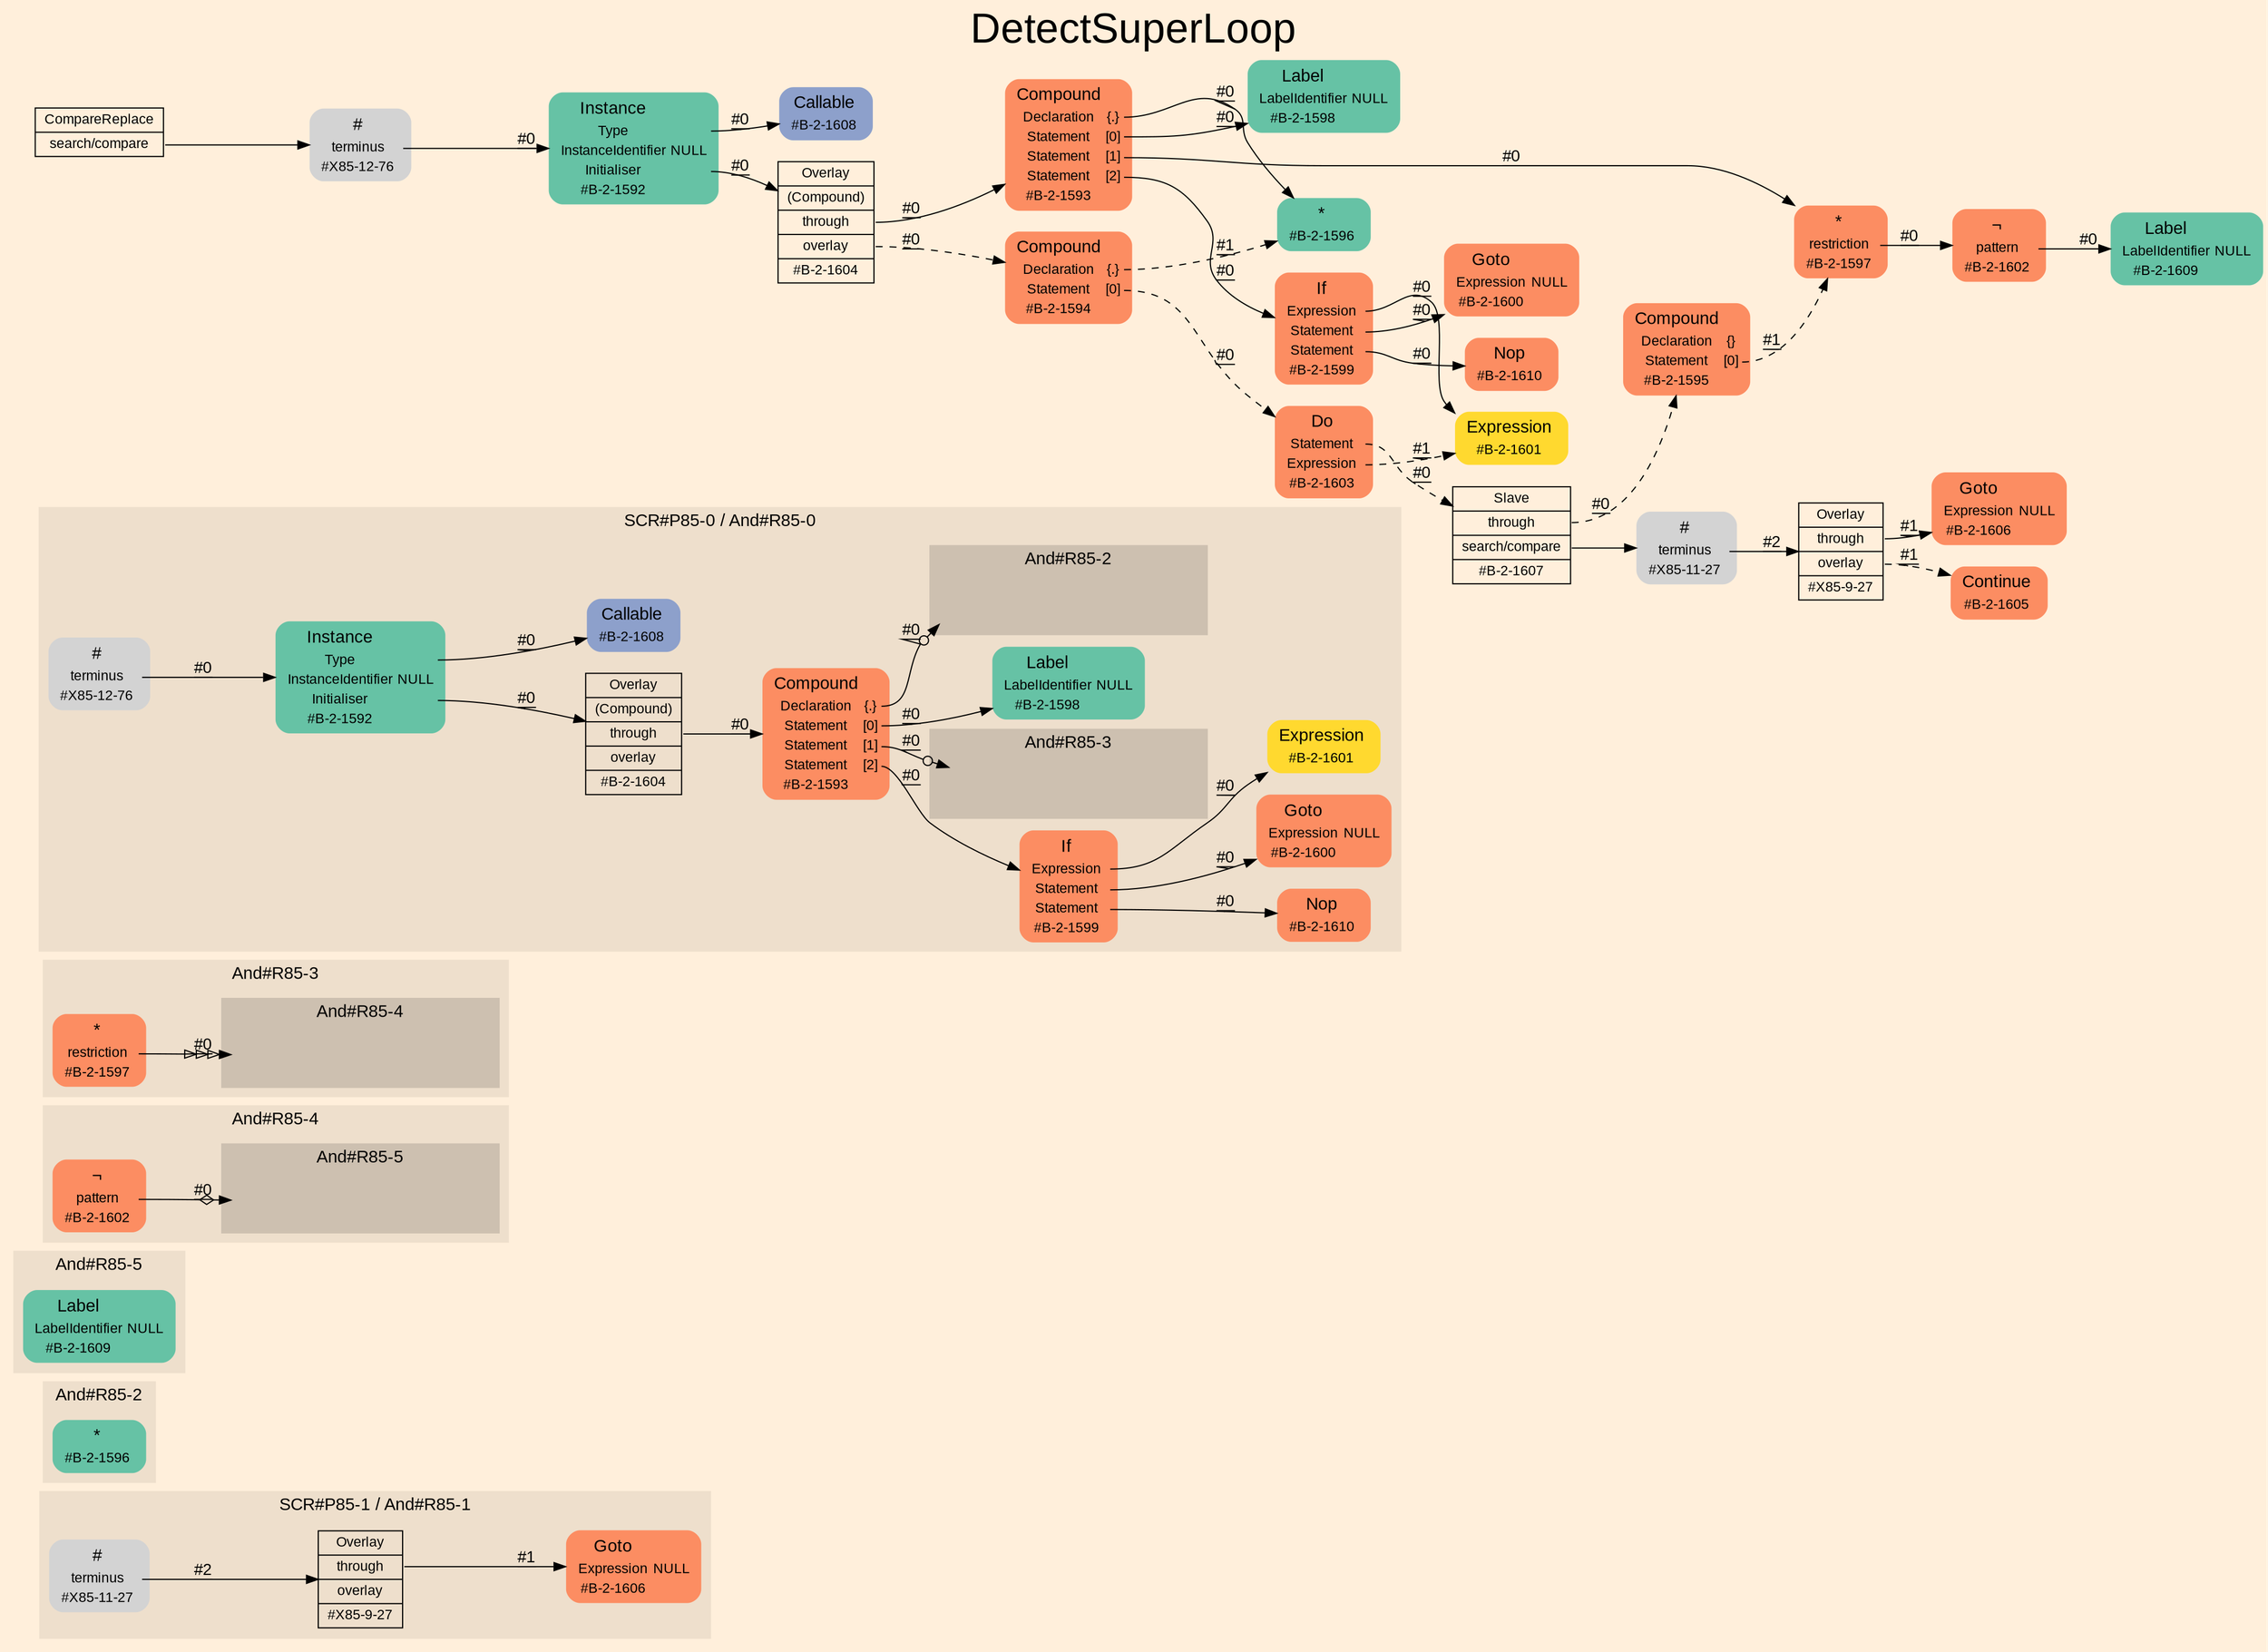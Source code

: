 digraph "DetectSuperLoop" {
label = "DetectSuperLoop"
labelloc = t
fontsize = "36"
graph [
    rankdir = "LR"
    ranksep = 0.3
    bgcolor = antiquewhite1
    color = black
    fontcolor = black
    fontname = "Arial"
];
node [
    fontname = "Arial"
];
edge [
    fontname = "Arial"
];

// -------------------- figure And#R85-1 --------------------
// -------- region And#R85-1 ----------
subgraph "clusterAnd#R85-1" {
    label = "SCR#P85-1 / And#R85-1"
    style = "filled"
    color = antiquewhite2
    fontsize = "15"
    "And#R85-1/#X85-11-27" [
        // -------- block And#R85-1/#X85-11-27 ----------
        shape = "plaintext"
        label = <<TABLE BORDER="0" CELLBORDER="0" CELLSPACING="0">
         <TR><TD><FONT POINT-SIZE="15.0">#</FONT></TD><TD></TD></TR>
         <TR><TD>terminus</TD><TD PORT="port0"></TD></TR>
         <TR><TD>#X85-11-27</TD><TD PORT="port1"></TD></TR>
        </TABLE>>
        style = "rounded,filled"
        fontsize = "12"
    ];
    
    "And#R85-1/#X85-9-27" [
        // -------- block And#R85-1/#X85-9-27 ----------
        shape = "record"
        fillcolor = antiquewhite2
        label = "<fixed> Overlay | <port0> through | <port1> overlay | <port2> #X85-9-27"
        style = "filled"
        fontsize = "12"
        color = black
        fontcolor = black
    ];
    
    "And#R85-1/#B-2-1606" [
        // -------- block And#R85-1/#B-2-1606 ----------
        shape = "plaintext"
        fillcolor = "/set28/2"
        label = <<TABLE BORDER="0" CELLBORDER="0" CELLSPACING="0">
         <TR><TD><FONT POINT-SIZE="15.0">Goto</FONT></TD><TD></TD></TR>
         <TR><TD>Expression</TD><TD PORT="port0">NULL</TD></TR>
         <TR><TD>#B-2-1606</TD><TD PORT="port1"></TD></TR>
        </TABLE>>
        style = "rounded,filled"
        fontsize = "12"
    ];
    
}

"And#R85-1/#X85-11-27":port0 -> "And#R85-1/#X85-9-27" [
    label = "#2"
    decorate = true
    color = black
    fontcolor = black
];

"And#R85-1/#X85-9-27":port0 -> "And#R85-1/#B-2-1606" [
    label = "#1"
    decorate = true
    color = black
    fontcolor = black
];


// -------------------- figure And#R85-2 --------------------
// -------- region And#R85-2 ----------
subgraph "clusterAnd#R85-2" {
    label = "And#R85-2"
    style = "filled"
    color = antiquewhite2
    fontsize = "15"
    "And#R85-2/#B-2-1596" [
        // -------- block And#R85-2/#B-2-1596 ----------
        shape = "plaintext"
        fillcolor = "/set28/1"
        label = <<TABLE BORDER="0" CELLBORDER="0" CELLSPACING="0">
         <TR><TD><FONT POINT-SIZE="15.0">*</FONT></TD><TD></TD></TR>
         <TR><TD>#B-2-1596</TD><TD PORT="port0"></TD></TR>
        </TABLE>>
        style = "rounded,filled"
        fontsize = "12"
    ];
    
}


// -------------------- figure And#R85-5 --------------------
// -------- region And#R85-5 ----------
subgraph "clusterAnd#R85-5" {
    label = "And#R85-5"
    style = "filled"
    color = antiquewhite2
    fontsize = "15"
    "And#R85-5/#B-2-1609" [
        // -------- block And#R85-5/#B-2-1609 ----------
        shape = "plaintext"
        fillcolor = "/set28/1"
        label = <<TABLE BORDER="0" CELLBORDER="0" CELLSPACING="0">
         <TR><TD><FONT POINT-SIZE="15.0">Label</FONT></TD><TD></TD></TR>
         <TR><TD>LabelIdentifier</TD><TD PORT="port0">NULL</TD></TR>
         <TR><TD>#B-2-1609</TD><TD PORT="port1"></TD></TR>
        </TABLE>>
        style = "rounded,filled"
        fontsize = "12"
    ];
    
}


// -------------------- figure And#R85-4 --------------------
// -------- region And#R85-4 ----------
subgraph "clusterAnd#R85-4" {
    label = "And#R85-4"
    style = "filled"
    color = antiquewhite2
    fontsize = "15"
    "And#R85-4/#B-2-1602" [
        // -------- block And#R85-4/#B-2-1602 ----------
        shape = "plaintext"
        fillcolor = "/set28/2"
        label = <<TABLE BORDER="0" CELLBORDER="0" CELLSPACING="0">
         <TR><TD><FONT POINT-SIZE="15.0">¬</FONT></TD><TD></TD></TR>
         <TR><TD>pattern</TD><TD PORT="port0"></TD></TR>
         <TR><TD>#B-2-1602</TD><TD PORT="port1"></TD></TR>
        </TABLE>>
        style = "rounded,filled"
        fontsize = "12"
    ];
    
    // -------- region And#R85-4/And#R85-5 ----------
    subgraph "clusterAnd#R85-4/And#R85-5" {
        label = "And#R85-5"
        style = "filled"
        color = antiquewhite3
        fontsize = "15"
        "And#R85-4/And#R85-5/#B-2-1609" [
            // -------- block And#R85-4/And#R85-5/#B-2-1609 ----------
            shape = none
            fillcolor = "/set28/1"
            style = "invisible"
        ];
        
    }
    
}

"And#R85-4/#B-2-1602":port0 -> "And#R85-4/And#R85-5/#B-2-1609" [
    arrowhead="normalnoneodiamond"
    label = "#0"
    decorate = true
    color = black
    fontcolor = black
];


// -------------------- figure And#R85-3 --------------------
// -------- region And#R85-3 ----------
subgraph "clusterAnd#R85-3" {
    label = "And#R85-3"
    style = "filled"
    color = antiquewhite2
    fontsize = "15"
    "And#R85-3/#B-2-1597" [
        // -------- block And#R85-3/#B-2-1597 ----------
        shape = "plaintext"
        fillcolor = "/set28/2"
        label = <<TABLE BORDER="0" CELLBORDER="0" CELLSPACING="0">
         <TR><TD><FONT POINT-SIZE="15.0">*</FONT></TD><TD></TD></TR>
         <TR><TD>restriction</TD><TD PORT="port0"></TD></TR>
         <TR><TD>#B-2-1597</TD><TD PORT="port1"></TD></TR>
        </TABLE>>
        style = "rounded,filled"
        fontsize = "12"
    ];
    
    // -------- region And#R85-3/And#R85-4 ----------
    subgraph "clusterAnd#R85-3/And#R85-4" {
        label = "And#R85-4"
        style = "filled"
        color = antiquewhite3
        fontsize = "15"
        "And#R85-3/And#R85-4/#B-2-1602" [
            // -------- block And#R85-3/And#R85-4/#B-2-1602 ----------
            shape = none
            fillcolor = "/set28/2"
            style = "invisible"
        ];
        
    }
    
}

"And#R85-3/#B-2-1597":port0 -> "And#R85-3/And#R85-4/#B-2-1602" [
    arrowhead="normalonormalonormalonormal"
    label = "#0"
    decorate = true
    color = black
    fontcolor = black
];


// -------------------- figure And#R85-0 --------------------
// -------- region And#R85-0 ----------
subgraph "clusterAnd#R85-0" {
    label = "SCR#P85-0 / And#R85-0"
    style = "filled"
    color = antiquewhite2
    fontsize = "15"
    "And#R85-0/#B-2-1598" [
        // -------- block And#R85-0/#B-2-1598 ----------
        shape = "plaintext"
        fillcolor = "/set28/1"
        label = <<TABLE BORDER="0" CELLBORDER="0" CELLSPACING="0">
         <TR><TD><FONT POINT-SIZE="15.0">Label</FONT></TD><TD></TD></TR>
         <TR><TD>LabelIdentifier</TD><TD PORT="port0">NULL</TD></TR>
         <TR><TD>#B-2-1598</TD><TD PORT="port1"></TD></TR>
        </TABLE>>
        style = "rounded,filled"
        fontsize = "12"
    ];
    
    "And#R85-0/#X85-12-76" [
        // -------- block And#R85-0/#X85-12-76 ----------
        shape = "plaintext"
        label = <<TABLE BORDER="0" CELLBORDER="0" CELLSPACING="0">
         <TR><TD><FONT POINT-SIZE="15.0">#</FONT></TD><TD></TD></TR>
         <TR><TD>terminus</TD><TD PORT="port0"></TD></TR>
         <TR><TD>#X85-12-76</TD><TD PORT="port1"></TD></TR>
        </TABLE>>
        style = "rounded,filled"
        fontsize = "12"
    ];
    
    "And#R85-0/#B-2-1599" [
        // -------- block And#R85-0/#B-2-1599 ----------
        shape = "plaintext"
        fillcolor = "/set28/2"
        label = <<TABLE BORDER="0" CELLBORDER="0" CELLSPACING="0">
         <TR><TD><FONT POINT-SIZE="15.0">If</FONT></TD><TD></TD></TR>
         <TR><TD>Expression</TD><TD PORT="port0"></TD></TR>
         <TR><TD>Statement</TD><TD PORT="port1"></TD></TR>
         <TR><TD>Statement</TD><TD PORT="port2"></TD></TR>
         <TR><TD>#B-2-1599</TD><TD PORT="port3"></TD></TR>
        </TABLE>>
        style = "rounded,filled"
        fontsize = "12"
    ];
    
    "And#R85-0/#B-2-1610" [
        // -------- block And#R85-0/#B-2-1610 ----------
        shape = "plaintext"
        fillcolor = "/set28/2"
        label = <<TABLE BORDER="0" CELLBORDER="0" CELLSPACING="0">
         <TR><TD><FONT POINT-SIZE="15.0">Nop</FONT></TD><TD></TD></TR>
         <TR><TD>#B-2-1610</TD><TD PORT="port0"></TD></TR>
        </TABLE>>
        style = "rounded,filled"
        fontsize = "12"
    ];
    
    "And#R85-0/#B-2-1592" [
        // -------- block And#R85-0/#B-2-1592 ----------
        shape = "plaintext"
        fillcolor = "/set28/1"
        label = <<TABLE BORDER="0" CELLBORDER="0" CELLSPACING="0">
         <TR><TD><FONT POINT-SIZE="15.0">Instance</FONT></TD><TD></TD></TR>
         <TR><TD>Type</TD><TD PORT="port0"></TD></TR>
         <TR><TD>InstanceIdentifier</TD><TD PORT="port1">NULL</TD></TR>
         <TR><TD>Initialiser</TD><TD PORT="port2"></TD></TR>
         <TR><TD>#B-2-1592</TD><TD PORT="port3"></TD></TR>
        </TABLE>>
        style = "rounded,filled"
        fontsize = "12"
    ];
    
    "And#R85-0/#B-2-1604" [
        // -------- block And#R85-0/#B-2-1604 ----------
        shape = "record"
        fillcolor = antiquewhite2
        label = "<fixed> Overlay | <port0> (Compound) | <port1> through | <port2> overlay | <port3> #B-2-1604"
        style = "filled"
        fontsize = "12"
        color = black
        fontcolor = black
    ];
    
    "And#R85-0/#B-2-1593" [
        // -------- block And#R85-0/#B-2-1593 ----------
        shape = "plaintext"
        fillcolor = "/set28/2"
        label = <<TABLE BORDER="0" CELLBORDER="0" CELLSPACING="0">
         <TR><TD><FONT POINT-SIZE="15.0">Compound</FONT></TD><TD></TD></TR>
         <TR><TD>Declaration</TD><TD PORT="port0">{.}</TD></TR>
         <TR><TD>Statement</TD><TD PORT="port1">[0]</TD></TR>
         <TR><TD>Statement</TD><TD PORT="port2">[1]</TD></TR>
         <TR><TD>Statement</TD><TD PORT="port3">[2]</TD></TR>
         <TR><TD>#B-2-1593</TD><TD PORT="port4"></TD></TR>
        </TABLE>>
        style = "rounded,filled"
        fontsize = "12"
    ];
    
    "And#R85-0/#B-2-1608" [
        // -------- block And#R85-0/#B-2-1608 ----------
        shape = "plaintext"
        fillcolor = "/set28/3"
        label = <<TABLE BORDER="0" CELLBORDER="0" CELLSPACING="0">
         <TR><TD><FONT POINT-SIZE="15.0">Callable</FONT></TD><TD></TD></TR>
         <TR><TD>#B-2-1608</TD><TD PORT="port0"></TD></TR>
        </TABLE>>
        style = "rounded,filled"
        fontsize = "12"
    ];
    
    "And#R85-0/#B-2-1601" [
        // -------- block And#R85-0/#B-2-1601 ----------
        shape = "plaintext"
        fillcolor = "/set28/6"
        label = <<TABLE BORDER="0" CELLBORDER="0" CELLSPACING="0">
         <TR><TD><FONT POINT-SIZE="15.0">Expression</FONT></TD><TD></TD></TR>
         <TR><TD>#B-2-1601</TD><TD PORT="port0"></TD></TR>
        </TABLE>>
        style = "rounded,filled"
        fontsize = "12"
    ];
    
    "And#R85-0/#B-2-1600" [
        // -------- block And#R85-0/#B-2-1600 ----------
        shape = "plaintext"
        fillcolor = "/set28/2"
        label = <<TABLE BORDER="0" CELLBORDER="0" CELLSPACING="0">
         <TR><TD><FONT POINT-SIZE="15.0">Goto</FONT></TD><TD></TD></TR>
         <TR><TD>Expression</TD><TD PORT="port0">NULL</TD></TR>
         <TR><TD>#B-2-1600</TD><TD PORT="port1"></TD></TR>
        </TABLE>>
        style = "rounded,filled"
        fontsize = "12"
    ];
    
    // -------- region And#R85-0/And#R85-2 ----------
    subgraph "clusterAnd#R85-0/And#R85-2" {
        label = "And#R85-2"
        style = "filled"
        color = antiquewhite3
        fontsize = "15"
        "And#R85-0/And#R85-2/#B-2-1596" [
            // -------- block And#R85-0/And#R85-2/#B-2-1596 ----------
            shape = none
            fillcolor = "/set28/1"
            style = "invisible"
        ];
        
    }
    
    // -------- region And#R85-0/And#R85-3 ----------
    subgraph "clusterAnd#R85-0/And#R85-3" {
        label = "And#R85-3"
        style = "filled"
        color = antiquewhite3
        fontsize = "15"
        "And#R85-0/And#R85-3/#B-2-1597" [
            // -------- block And#R85-0/And#R85-3/#B-2-1597 ----------
            shape = none
            fillcolor = "/set28/2"
            style = "invisible"
        ];
        
    }
    
}

"And#R85-0/#X85-12-76":port0 -> "And#R85-0/#B-2-1592" [
    label = "#0"
    decorate = true
    color = black
    fontcolor = black
];

"And#R85-0/#B-2-1599":port0 -> "And#R85-0/#B-2-1601" [
    label = "#0"
    decorate = true
    color = black
    fontcolor = black
];

"And#R85-0/#B-2-1599":port1 -> "And#R85-0/#B-2-1600" [
    label = "#0"
    decorate = true
    color = black
    fontcolor = black
];

"And#R85-0/#B-2-1599":port2 -> "And#R85-0/#B-2-1610" [
    label = "#0"
    decorate = true
    color = black
    fontcolor = black
];

"And#R85-0/#B-2-1592":port0 -> "And#R85-0/#B-2-1608" [
    label = "#0"
    decorate = true
    color = black
    fontcolor = black
];

"And#R85-0/#B-2-1592":port2 -> "And#R85-0/#B-2-1604" [
    label = "#0"
    decorate = true
    color = black
    fontcolor = black
];

"And#R85-0/#B-2-1604":port1 -> "And#R85-0/#B-2-1593" [
    label = "#0"
    decorate = true
    color = black
    fontcolor = black
];

"And#R85-0/#B-2-1593":port0 -> "And#R85-0/And#R85-2/#B-2-1596" [
    arrowhead="normalnoneodot"
    label = "#0"
    decorate = true
    color = black
    fontcolor = black
];

"And#R85-0/#B-2-1593":port1 -> "And#R85-0/#B-2-1598" [
    label = "#0"
    decorate = true
    color = black
    fontcolor = black
];

"And#R85-0/#B-2-1593":port2 -> "And#R85-0/And#R85-3/#B-2-1597" [
    arrowhead="normalnoneodot"
    label = "#0"
    decorate = true
    color = black
    fontcolor = black
];

"And#R85-0/#B-2-1593":port3 -> "And#R85-0/#B-2-1599" [
    label = "#0"
    decorate = true
    color = black
    fontcolor = black
];


// -------------------- transformation figure --------------------
"CR#X85-10-85" [
    // -------- block CR#X85-10-85 ----------
    shape = "record"
    fillcolor = antiquewhite1
    label = "<fixed> CompareReplace | <port0> search/compare"
    style = "filled"
    fontsize = "12"
    color = black
    fontcolor = black
];

"#X85-12-76" [
    // -------- block #X85-12-76 ----------
    shape = "plaintext"
    label = <<TABLE BORDER="0" CELLBORDER="0" CELLSPACING="0">
     <TR><TD><FONT POINT-SIZE="15.0">#</FONT></TD><TD></TD></TR>
     <TR><TD>terminus</TD><TD PORT="port0"></TD></TR>
     <TR><TD>#X85-12-76</TD><TD PORT="port1"></TD></TR>
    </TABLE>>
    style = "rounded,filled"
    fontsize = "12"
];

"#B-2-1592" [
    // -------- block #B-2-1592 ----------
    shape = "plaintext"
    fillcolor = "/set28/1"
    label = <<TABLE BORDER="0" CELLBORDER="0" CELLSPACING="0">
     <TR><TD><FONT POINT-SIZE="15.0">Instance</FONT></TD><TD></TD></TR>
     <TR><TD>Type</TD><TD PORT="port0"></TD></TR>
     <TR><TD>InstanceIdentifier</TD><TD PORT="port1">NULL</TD></TR>
     <TR><TD>Initialiser</TD><TD PORT="port2"></TD></TR>
     <TR><TD>#B-2-1592</TD><TD PORT="port3"></TD></TR>
    </TABLE>>
    style = "rounded,filled"
    fontsize = "12"
];

"#B-2-1608" [
    // -------- block #B-2-1608 ----------
    shape = "plaintext"
    fillcolor = "/set28/3"
    label = <<TABLE BORDER="0" CELLBORDER="0" CELLSPACING="0">
     <TR><TD><FONT POINT-SIZE="15.0">Callable</FONT></TD><TD></TD></TR>
     <TR><TD>#B-2-1608</TD><TD PORT="port0"></TD></TR>
    </TABLE>>
    style = "rounded,filled"
    fontsize = "12"
];

"#B-2-1604" [
    // -------- block #B-2-1604 ----------
    shape = "record"
    fillcolor = antiquewhite1
    label = "<fixed> Overlay | <port0> (Compound) | <port1> through | <port2> overlay | <port3> #B-2-1604"
    style = "filled"
    fontsize = "12"
    color = black
    fontcolor = black
];

"#B-2-1593" [
    // -------- block #B-2-1593 ----------
    shape = "plaintext"
    fillcolor = "/set28/2"
    label = <<TABLE BORDER="0" CELLBORDER="0" CELLSPACING="0">
     <TR><TD><FONT POINT-SIZE="15.0">Compound</FONT></TD><TD></TD></TR>
     <TR><TD>Declaration</TD><TD PORT="port0">{.}</TD></TR>
     <TR><TD>Statement</TD><TD PORT="port1">[0]</TD></TR>
     <TR><TD>Statement</TD><TD PORT="port2">[1]</TD></TR>
     <TR><TD>Statement</TD><TD PORT="port3">[2]</TD></TR>
     <TR><TD>#B-2-1593</TD><TD PORT="port4"></TD></TR>
    </TABLE>>
    style = "rounded,filled"
    fontsize = "12"
];

"#B-2-1596" [
    // -------- block #B-2-1596 ----------
    shape = "plaintext"
    fillcolor = "/set28/1"
    label = <<TABLE BORDER="0" CELLBORDER="0" CELLSPACING="0">
     <TR><TD><FONT POINT-SIZE="15.0">*</FONT></TD><TD></TD></TR>
     <TR><TD>#B-2-1596</TD><TD PORT="port0"></TD></TR>
    </TABLE>>
    style = "rounded,filled"
    fontsize = "12"
];

"#B-2-1598" [
    // -------- block #B-2-1598 ----------
    shape = "plaintext"
    fillcolor = "/set28/1"
    label = <<TABLE BORDER="0" CELLBORDER="0" CELLSPACING="0">
     <TR><TD><FONT POINT-SIZE="15.0">Label</FONT></TD><TD></TD></TR>
     <TR><TD>LabelIdentifier</TD><TD PORT="port0">NULL</TD></TR>
     <TR><TD>#B-2-1598</TD><TD PORT="port1"></TD></TR>
    </TABLE>>
    style = "rounded,filled"
    fontsize = "12"
];

"#B-2-1597" [
    // -------- block #B-2-1597 ----------
    shape = "plaintext"
    fillcolor = "/set28/2"
    label = <<TABLE BORDER="0" CELLBORDER="0" CELLSPACING="0">
     <TR><TD><FONT POINT-SIZE="15.0">*</FONT></TD><TD></TD></TR>
     <TR><TD>restriction</TD><TD PORT="port0"></TD></TR>
     <TR><TD>#B-2-1597</TD><TD PORT="port1"></TD></TR>
    </TABLE>>
    style = "rounded,filled"
    fontsize = "12"
];

"#B-2-1602" [
    // -------- block #B-2-1602 ----------
    shape = "plaintext"
    fillcolor = "/set28/2"
    label = <<TABLE BORDER="0" CELLBORDER="0" CELLSPACING="0">
     <TR><TD><FONT POINT-SIZE="15.0">¬</FONT></TD><TD></TD></TR>
     <TR><TD>pattern</TD><TD PORT="port0"></TD></TR>
     <TR><TD>#B-2-1602</TD><TD PORT="port1"></TD></TR>
    </TABLE>>
    style = "rounded,filled"
    fontsize = "12"
];

"#B-2-1609" [
    // -------- block #B-2-1609 ----------
    shape = "plaintext"
    fillcolor = "/set28/1"
    label = <<TABLE BORDER="0" CELLBORDER="0" CELLSPACING="0">
     <TR><TD><FONT POINT-SIZE="15.0">Label</FONT></TD><TD></TD></TR>
     <TR><TD>LabelIdentifier</TD><TD PORT="port0">NULL</TD></TR>
     <TR><TD>#B-2-1609</TD><TD PORT="port1"></TD></TR>
    </TABLE>>
    style = "rounded,filled"
    fontsize = "12"
];

"#B-2-1599" [
    // -------- block #B-2-1599 ----------
    shape = "plaintext"
    fillcolor = "/set28/2"
    label = <<TABLE BORDER="0" CELLBORDER="0" CELLSPACING="0">
     <TR><TD><FONT POINT-SIZE="15.0">If</FONT></TD><TD></TD></TR>
     <TR><TD>Expression</TD><TD PORT="port0"></TD></TR>
     <TR><TD>Statement</TD><TD PORT="port1"></TD></TR>
     <TR><TD>Statement</TD><TD PORT="port2"></TD></TR>
     <TR><TD>#B-2-1599</TD><TD PORT="port3"></TD></TR>
    </TABLE>>
    style = "rounded,filled"
    fontsize = "12"
];

"#B-2-1601" [
    // -------- block #B-2-1601 ----------
    shape = "plaintext"
    fillcolor = "/set28/6"
    label = <<TABLE BORDER="0" CELLBORDER="0" CELLSPACING="0">
     <TR><TD><FONT POINT-SIZE="15.0">Expression</FONT></TD><TD></TD></TR>
     <TR><TD>#B-2-1601</TD><TD PORT="port0"></TD></TR>
    </TABLE>>
    style = "rounded,filled"
    fontsize = "12"
];

"#B-2-1600" [
    // -------- block #B-2-1600 ----------
    shape = "plaintext"
    fillcolor = "/set28/2"
    label = <<TABLE BORDER="0" CELLBORDER="0" CELLSPACING="0">
     <TR><TD><FONT POINT-SIZE="15.0">Goto</FONT></TD><TD></TD></TR>
     <TR><TD>Expression</TD><TD PORT="port0">NULL</TD></TR>
     <TR><TD>#B-2-1600</TD><TD PORT="port1"></TD></TR>
    </TABLE>>
    style = "rounded,filled"
    fontsize = "12"
];

"#B-2-1610" [
    // -------- block #B-2-1610 ----------
    shape = "plaintext"
    fillcolor = "/set28/2"
    label = <<TABLE BORDER="0" CELLBORDER="0" CELLSPACING="0">
     <TR><TD><FONT POINT-SIZE="15.0">Nop</FONT></TD><TD></TD></TR>
     <TR><TD>#B-2-1610</TD><TD PORT="port0"></TD></TR>
    </TABLE>>
    style = "rounded,filled"
    fontsize = "12"
];

"#B-2-1594" [
    // -------- block #B-2-1594 ----------
    shape = "plaintext"
    fillcolor = "/set28/2"
    label = <<TABLE BORDER="0" CELLBORDER="0" CELLSPACING="0">
     <TR><TD><FONT POINT-SIZE="15.0">Compound</FONT></TD><TD></TD></TR>
     <TR><TD>Declaration</TD><TD PORT="port0">{.}</TD></TR>
     <TR><TD>Statement</TD><TD PORT="port1">[0]</TD></TR>
     <TR><TD>#B-2-1594</TD><TD PORT="port2"></TD></TR>
    </TABLE>>
    style = "rounded,filled"
    fontsize = "12"
];

"#B-2-1603" [
    // -------- block #B-2-1603 ----------
    shape = "plaintext"
    fillcolor = "/set28/2"
    label = <<TABLE BORDER="0" CELLBORDER="0" CELLSPACING="0">
     <TR><TD><FONT POINT-SIZE="15.0">Do</FONT></TD><TD></TD></TR>
     <TR><TD>Statement</TD><TD PORT="port0"></TD></TR>
     <TR><TD>Expression</TD><TD PORT="port1"></TD></TR>
     <TR><TD>#B-2-1603</TD><TD PORT="port2"></TD></TR>
    </TABLE>>
    style = "rounded,filled"
    fontsize = "12"
];

"#B-2-1607" [
    // -------- block #B-2-1607 ----------
    shape = "record"
    fillcolor = antiquewhite1
    label = "<fixed> Slave | <port0> through | <port1> search/compare | <port2> #B-2-1607"
    style = "filled"
    fontsize = "12"
    color = black
    fontcolor = black
];

"#B-2-1595" [
    // -------- block #B-2-1595 ----------
    shape = "plaintext"
    fillcolor = "/set28/2"
    label = <<TABLE BORDER="0" CELLBORDER="0" CELLSPACING="0">
     <TR><TD><FONT POINT-SIZE="15.0">Compound</FONT></TD><TD></TD></TR>
     <TR><TD>Declaration</TD><TD PORT="port0">{}</TD></TR>
     <TR><TD>Statement</TD><TD PORT="port1">[0]</TD></TR>
     <TR><TD>#B-2-1595</TD><TD PORT="port2"></TD></TR>
    </TABLE>>
    style = "rounded,filled"
    fontsize = "12"
];

"#X85-11-27" [
    // -------- block #X85-11-27 ----------
    shape = "plaintext"
    label = <<TABLE BORDER="0" CELLBORDER="0" CELLSPACING="0">
     <TR><TD><FONT POINT-SIZE="15.0">#</FONT></TD><TD></TD></TR>
     <TR><TD>terminus</TD><TD PORT="port0"></TD></TR>
     <TR><TD>#X85-11-27</TD><TD PORT="port1"></TD></TR>
    </TABLE>>
    style = "rounded,filled"
    fontsize = "12"
];

"#X85-9-27" [
    // -------- block #X85-9-27 ----------
    shape = "record"
    fillcolor = antiquewhite1
    label = "<fixed> Overlay | <port0> through | <port1> overlay | <port2> #X85-9-27"
    style = "filled"
    fontsize = "12"
    color = black
    fontcolor = black
];

"#B-2-1606" [
    // -------- block #B-2-1606 ----------
    shape = "plaintext"
    fillcolor = "/set28/2"
    label = <<TABLE BORDER="0" CELLBORDER="0" CELLSPACING="0">
     <TR><TD><FONT POINT-SIZE="15.0">Goto</FONT></TD><TD></TD></TR>
     <TR><TD>Expression</TD><TD PORT="port0">NULL</TD></TR>
     <TR><TD>#B-2-1606</TD><TD PORT="port1"></TD></TR>
    </TABLE>>
    style = "rounded,filled"
    fontsize = "12"
];

"#B-2-1605" [
    // -------- block #B-2-1605 ----------
    shape = "plaintext"
    fillcolor = "/set28/2"
    label = <<TABLE BORDER="0" CELLBORDER="0" CELLSPACING="0">
     <TR><TD><FONT POINT-SIZE="15.0">Continue</FONT></TD><TD></TD></TR>
     <TR><TD>#B-2-1605</TD><TD PORT="port0"></TD></TR>
    </TABLE>>
    style = "rounded,filled"
    fontsize = "12"
];

"CR#X85-10-85":port0 -> "#X85-12-76" [
    label = ""
    decorate = true
    color = black
    fontcolor = black
];

"#X85-12-76":port0 -> "#B-2-1592" [
    label = "#0"
    decorate = true
    color = black
    fontcolor = black
];

"#B-2-1592":port0 -> "#B-2-1608" [
    label = "#0"
    decorate = true
    color = black
    fontcolor = black
];

"#B-2-1592":port2 -> "#B-2-1604" [
    label = "#0"
    decorate = true
    color = black
    fontcolor = black
];

"#B-2-1604":port1 -> "#B-2-1593" [
    label = "#0"
    decorate = true
    color = black
    fontcolor = black
];

"#B-2-1604":port2 -> "#B-2-1594" [
    style="dashed"
    label = "#0"
    decorate = true
    color = black
    fontcolor = black
];

"#B-2-1593":port0 -> "#B-2-1596" [
    label = "#0"
    decorate = true
    color = black
    fontcolor = black
];

"#B-2-1593":port1 -> "#B-2-1598" [
    label = "#0"
    decorate = true
    color = black
    fontcolor = black
];

"#B-2-1593":port2 -> "#B-2-1597" [
    label = "#0"
    decorate = true
    color = black
    fontcolor = black
];

"#B-2-1593":port3 -> "#B-2-1599" [
    label = "#0"
    decorate = true
    color = black
    fontcolor = black
];

"#B-2-1597":port0 -> "#B-2-1602" [
    label = "#0"
    decorate = true
    color = black
    fontcolor = black
];

"#B-2-1602":port0 -> "#B-2-1609" [
    label = "#0"
    decorate = true
    color = black
    fontcolor = black
];

"#B-2-1599":port0 -> "#B-2-1601" [
    label = "#0"
    decorate = true
    color = black
    fontcolor = black
];

"#B-2-1599":port1 -> "#B-2-1600" [
    label = "#0"
    decorate = true
    color = black
    fontcolor = black
];

"#B-2-1599":port2 -> "#B-2-1610" [
    label = "#0"
    decorate = true
    color = black
    fontcolor = black
];

"#B-2-1594":port0 -> "#B-2-1596" [
    style="dashed"
    label = "#1"
    decorate = true
    color = black
    fontcolor = black
];

"#B-2-1594":port1 -> "#B-2-1603" [
    style="dashed"
    label = "#0"
    decorate = true
    color = black
    fontcolor = black
];

"#B-2-1603":port0 -> "#B-2-1607" [
    style="dashed"
    label = "#0"
    decorate = true
    color = black
    fontcolor = black
];

"#B-2-1603":port1 -> "#B-2-1601" [
    style="dashed"
    label = "#1"
    decorate = true
    color = black
    fontcolor = black
];

"#B-2-1607":port0 -> "#B-2-1595" [
    style="dashed"
    label = "#0"
    decorate = true
    color = black
    fontcolor = black
];

"#B-2-1607":port1 -> "#X85-11-27" [
    label = ""
    decorate = true
    color = black
    fontcolor = black
];

"#B-2-1595":port1 -> "#B-2-1597" [
    style="dashed"
    label = "#1"
    decorate = true
    color = black
    fontcolor = black
];

"#X85-11-27":port0 -> "#X85-9-27" [
    label = "#2"
    decorate = true
    color = black
    fontcolor = black
];

"#X85-9-27":port0 -> "#B-2-1606" [
    label = "#1"
    decorate = true
    color = black
    fontcolor = black
];

"#X85-9-27":port1 -> "#B-2-1605" [
    style="dashed"
    label = "#1"
    decorate = true
    color = black
    fontcolor = black
];


}
